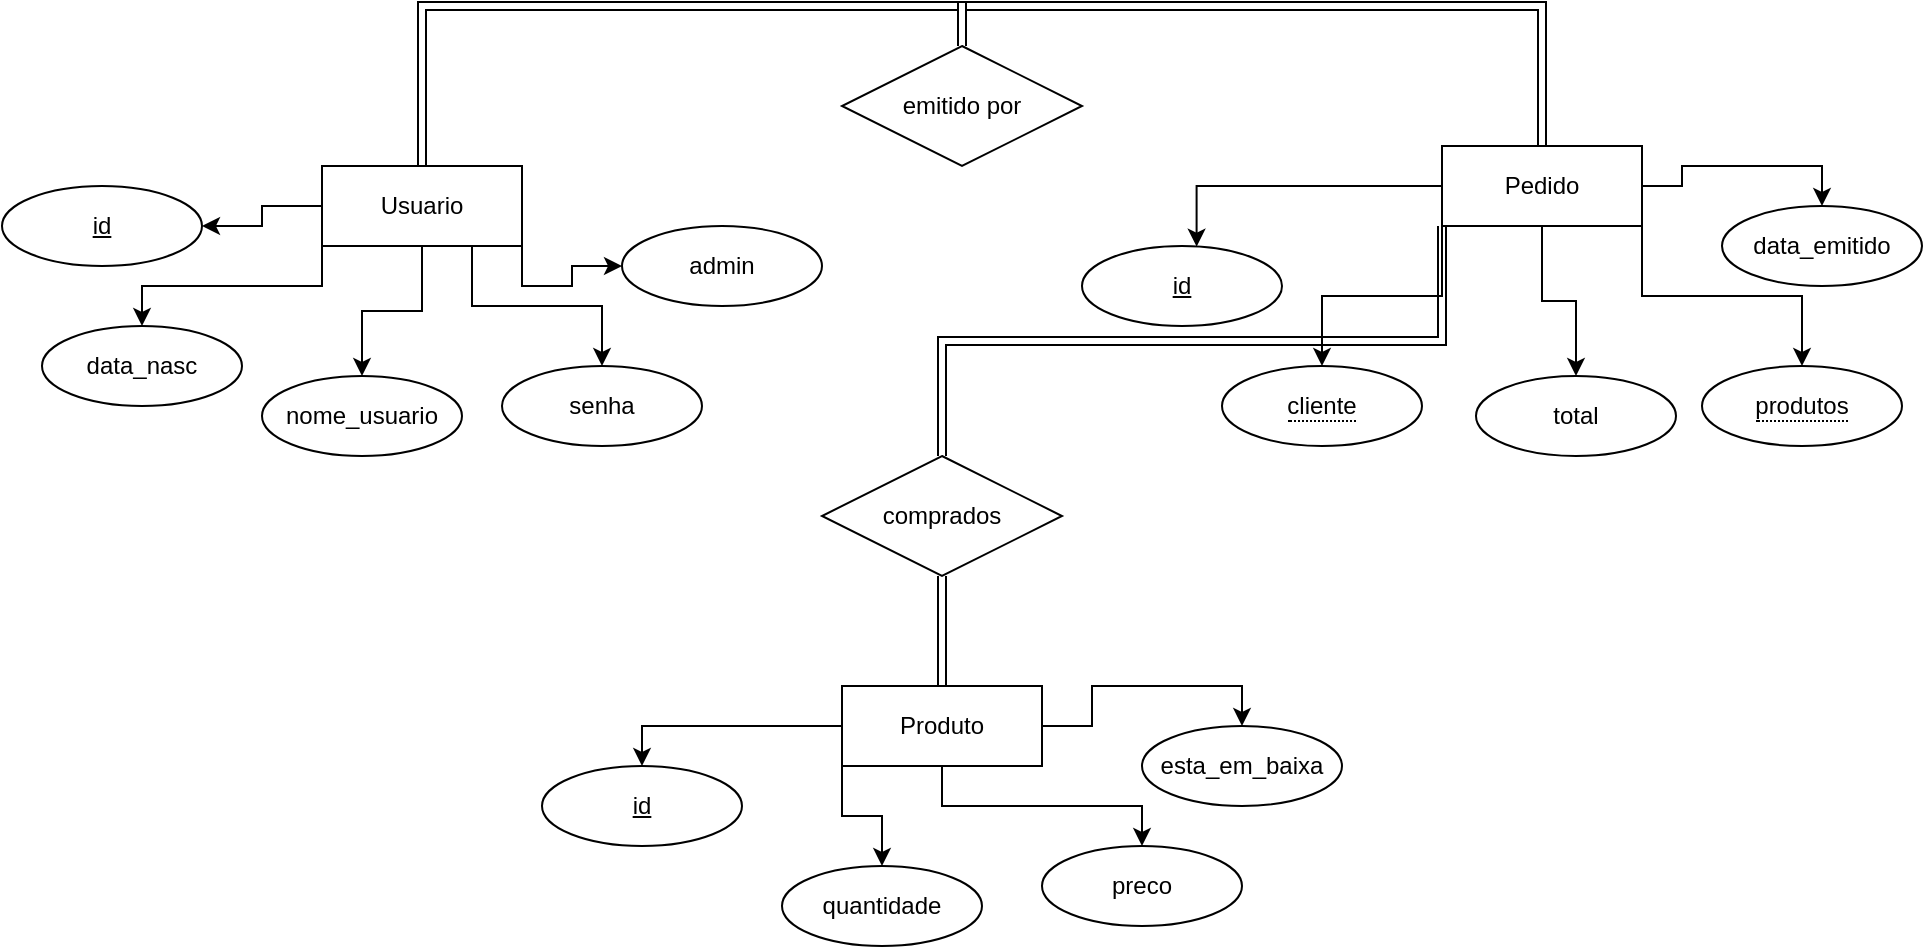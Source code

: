 <mxfile version="21.7.5" type="device">
  <diagram id="C5RBs43oDa-KdzZeNtuy" name="Page-1">
    <mxGraphModel dx="1009" dy="619" grid="1" gridSize="10" guides="1" tooltips="1" connect="1" arrows="1" fold="1" page="1" pageScale="1" pageWidth="827" pageHeight="1169" math="0" shadow="0">
      <root>
        <mxCell id="WIyWlLk6GJQsqaUBKTNV-0" />
        <mxCell id="WIyWlLk6GJQsqaUBKTNV-1" parent="WIyWlLk6GJQsqaUBKTNV-0" />
        <mxCell id="Tp_ZuXKNJoOYkCJ87Kme-8" style="edgeStyle=orthogonalEdgeStyle;rounded=0;orthogonalLoop=1;jettySize=auto;html=1;exitX=1;exitY=1;exitDx=0;exitDy=0;" edge="1" parent="WIyWlLk6GJQsqaUBKTNV-1" source="Tp_ZuXKNJoOYkCJ87Kme-0" target="Tp_ZuXKNJoOYkCJ87Kme-6">
          <mxGeometry relative="1" as="geometry" />
        </mxCell>
        <mxCell id="Tp_ZuXKNJoOYkCJ87Kme-9" style="edgeStyle=orthogonalEdgeStyle;rounded=0;orthogonalLoop=1;jettySize=auto;html=1;exitX=0.75;exitY=1;exitDx=0;exitDy=0;entryX=0.5;entryY=0;entryDx=0;entryDy=0;" edge="1" parent="WIyWlLk6GJQsqaUBKTNV-1" source="Tp_ZuXKNJoOYkCJ87Kme-0" target="Tp_ZuXKNJoOYkCJ87Kme-5">
          <mxGeometry relative="1" as="geometry" />
        </mxCell>
        <mxCell id="Tp_ZuXKNJoOYkCJ87Kme-10" style="edgeStyle=orthogonalEdgeStyle;rounded=0;orthogonalLoop=1;jettySize=auto;html=1;exitX=0.5;exitY=1;exitDx=0;exitDy=0;entryX=0.5;entryY=0;entryDx=0;entryDy=0;" edge="1" parent="WIyWlLk6GJQsqaUBKTNV-1" source="Tp_ZuXKNJoOYkCJ87Kme-0" target="Tp_ZuXKNJoOYkCJ87Kme-4">
          <mxGeometry relative="1" as="geometry" />
        </mxCell>
        <mxCell id="Tp_ZuXKNJoOYkCJ87Kme-11" style="edgeStyle=orthogonalEdgeStyle;rounded=0;orthogonalLoop=1;jettySize=auto;html=1;exitX=0;exitY=1;exitDx=0;exitDy=0;entryX=0.5;entryY=0;entryDx=0;entryDy=0;" edge="1" parent="WIyWlLk6GJQsqaUBKTNV-1" source="Tp_ZuXKNJoOYkCJ87Kme-0" target="Tp_ZuXKNJoOYkCJ87Kme-7">
          <mxGeometry relative="1" as="geometry" />
        </mxCell>
        <mxCell id="Tp_ZuXKNJoOYkCJ87Kme-12" style="edgeStyle=orthogonalEdgeStyle;rounded=0;orthogonalLoop=1;jettySize=auto;html=1;exitX=0;exitY=0.5;exitDx=0;exitDy=0;entryX=1;entryY=0.5;entryDx=0;entryDy=0;" edge="1" parent="WIyWlLk6GJQsqaUBKTNV-1" source="Tp_ZuXKNJoOYkCJ87Kme-0" target="Tp_ZuXKNJoOYkCJ87Kme-3">
          <mxGeometry relative="1" as="geometry" />
        </mxCell>
        <mxCell id="Tp_ZuXKNJoOYkCJ87Kme-0" value="Usuario" style="whiteSpace=wrap;html=1;align=center;" vertex="1" parent="WIyWlLk6GJQsqaUBKTNV-1">
          <mxGeometry x="510" y="360" width="100" height="40" as="geometry" />
        </mxCell>
        <mxCell id="Tp_ZuXKNJoOYkCJ87Kme-22" style="edgeStyle=orthogonalEdgeStyle;rounded=0;orthogonalLoop=1;jettySize=auto;html=1;exitX=0;exitY=0.5;exitDx=0;exitDy=0;entryX=0.573;entryY=0.008;entryDx=0;entryDy=0;entryPerimeter=0;" edge="1" parent="WIyWlLk6GJQsqaUBKTNV-1" source="Tp_ZuXKNJoOYkCJ87Kme-1" target="Tp_ZuXKNJoOYkCJ87Kme-13">
          <mxGeometry relative="1" as="geometry" />
        </mxCell>
        <mxCell id="Tp_ZuXKNJoOYkCJ87Kme-23" style="edgeStyle=orthogonalEdgeStyle;rounded=0;orthogonalLoop=1;jettySize=auto;html=1;exitX=0;exitY=1;exitDx=0;exitDy=0;entryX=0.5;entryY=0;entryDx=0;entryDy=0;" edge="1" parent="WIyWlLk6GJQsqaUBKTNV-1" source="Tp_ZuXKNJoOYkCJ87Kme-1" target="Tp_ZuXKNJoOYkCJ87Kme-15">
          <mxGeometry relative="1" as="geometry" />
        </mxCell>
        <mxCell id="Tp_ZuXKNJoOYkCJ87Kme-24" style="edgeStyle=orthogonalEdgeStyle;rounded=0;orthogonalLoop=1;jettySize=auto;html=1;exitX=0.5;exitY=1;exitDx=0;exitDy=0;" edge="1" parent="WIyWlLk6GJQsqaUBKTNV-1" source="Tp_ZuXKNJoOYkCJ87Kme-1" target="Tp_ZuXKNJoOYkCJ87Kme-20">
          <mxGeometry relative="1" as="geometry" />
        </mxCell>
        <mxCell id="Tp_ZuXKNJoOYkCJ87Kme-25" style="edgeStyle=orthogonalEdgeStyle;rounded=0;orthogonalLoop=1;jettySize=auto;html=1;exitX=1;exitY=1;exitDx=0;exitDy=0;entryX=0.5;entryY=0;entryDx=0;entryDy=0;" edge="1" parent="WIyWlLk6GJQsqaUBKTNV-1" source="Tp_ZuXKNJoOYkCJ87Kme-1" target="Tp_ZuXKNJoOYkCJ87Kme-18">
          <mxGeometry relative="1" as="geometry" />
        </mxCell>
        <mxCell id="Tp_ZuXKNJoOYkCJ87Kme-26" style="edgeStyle=orthogonalEdgeStyle;rounded=0;orthogonalLoop=1;jettySize=auto;html=1;exitX=1;exitY=0.5;exitDx=0;exitDy=0;entryX=0.5;entryY=0;entryDx=0;entryDy=0;" edge="1" parent="WIyWlLk6GJQsqaUBKTNV-1" source="Tp_ZuXKNJoOYkCJ87Kme-1" target="Tp_ZuXKNJoOYkCJ87Kme-16">
          <mxGeometry relative="1" as="geometry" />
        </mxCell>
        <mxCell id="Tp_ZuXKNJoOYkCJ87Kme-41" style="edgeStyle=orthogonalEdgeStyle;rounded=0;orthogonalLoop=1;jettySize=auto;html=1;exitX=0.5;exitY=0;exitDx=0;exitDy=0;entryX=0.5;entryY=0;entryDx=0;entryDy=0;shape=link;" edge="1" parent="WIyWlLk6GJQsqaUBKTNV-1" source="Tp_ZuXKNJoOYkCJ87Kme-42" target="Tp_ZuXKNJoOYkCJ87Kme-0">
          <mxGeometry relative="1" as="geometry" />
        </mxCell>
        <mxCell id="Tp_ZuXKNJoOYkCJ87Kme-1" value="Pedido" style="whiteSpace=wrap;html=1;align=center;" vertex="1" parent="WIyWlLk6GJQsqaUBKTNV-1">
          <mxGeometry x="1070" y="350" width="100" height="40" as="geometry" />
        </mxCell>
        <mxCell id="Tp_ZuXKNJoOYkCJ87Kme-31" style="edgeStyle=orthogonalEdgeStyle;rounded=0;orthogonalLoop=1;jettySize=auto;html=1;exitX=0;exitY=0.5;exitDx=0;exitDy=0;entryX=0.5;entryY=0;entryDx=0;entryDy=0;" edge="1" parent="WIyWlLk6GJQsqaUBKTNV-1" source="Tp_ZuXKNJoOYkCJ87Kme-2" target="Tp_ZuXKNJoOYkCJ87Kme-27">
          <mxGeometry relative="1" as="geometry" />
        </mxCell>
        <mxCell id="Tp_ZuXKNJoOYkCJ87Kme-32" style="edgeStyle=orthogonalEdgeStyle;rounded=0;orthogonalLoop=1;jettySize=auto;html=1;exitX=0;exitY=1;exitDx=0;exitDy=0;entryX=0.5;entryY=0;entryDx=0;entryDy=0;" edge="1" parent="WIyWlLk6GJQsqaUBKTNV-1" source="Tp_ZuXKNJoOYkCJ87Kme-2" target="Tp_ZuXKNJoOYkCJ87Kme-28">
          <mxGeometry relative="1" as="geometry" />
        </mxCell>
        <mxCell id="Tp_ZuXKNJoOYkCJ87Kme-33" style="edgeStyle=orthogonalEdgeStyle;rounded=0;orthogonalLoop=1;jettySize=auto;html=1;exitX=0.5;exitY=1;exitDx=0;exitDy=0;entryX=0.5;entryY=0;entryDx=0;entryDy=0;" edge="1" parent="WIyWlLk6GJQsqaUBKTNV-1" source="Tp_ZuXKNJoOYkCJ87Kme-2" target="Tp_ZuXKNJoOYkCJ87Kme-29">
          <mxGeometry relative="1" as="geometry" />
        </mxCell>
        <mxCell id="Tp_ZuXKNJoOYkCJ87Kme-34" style="edgeStyle=orthogonalEdgeStyle;rounded=0;orthogonalLoop=1;jettySize=auto;html=1;exitX=1;exitY=0.5;exitDx=0;exitDy=0;entryX=0.5;entryY=0;entryDx=0;entryDy=0;" edge="1" parent="WIyWlLk6GJQsqaUBKTNV-1" source="Tp_ZuXKNJoOYkCJ87Kme-2" target="Tp_ZuXKNJoOYkCJ87Kme-30">
          <mxGeometry relative="1" as="geometry" />
        </mxCell>
        <mxCell id="Tp_ZuXKNJoOYkCJ87Kme-2" value="Produto" style="whiteSpace=wrap;html=1;align=center;" vertex="1" parent="WIyWlLk6GJQsqaUBKTNV-1">
          <mxGeometry x="770" y="620" width="100" height="40" as="geometry" />
        </mxCell>
        <mxCell id="Tp_ZuXKNJoOYkCJ87Kme-3" value="id" style="ellipse;whiteSpace=wrap;html=1;align=center;fontStyle=4;" vertex="1" parent="WIyWlLk6GJQsqaUBKTNV-1">
          <mxGeometry x="350" y="370" width="100" height="40" as="geometry" />
        </mxCell>
        <mxCell id="Tp_ZuXKNJoOYkCJ87Kme-4" value="nome_usuario" style="ellipse;whiteSpace=wrap;html=1;align=center;" vertex="1" parent="WIyWlLk6GJQsqaUBKTNV-1">
          <mxGeometry x="480" y="465" width="100" height="40" as="geometry" />
        </mxCell>
        <mxCell id="Tp_ZuXKNJoOYkCJ87Kme-5" value="senha" style="ellipse;whiteSpace=wrap;html=1;align=center;" vertex="1" parent="WIyWlLk6GJQsqaUBKTNV-1">
          <mxGeometry x="600" y="460" width="100" height="40" as="geometry" />
        </mxCell>
        <mxCell id="Tp_ZuXKNJoOYkCJ87Kme-6" value="admin" style="ellipse;whiteSpace=wrap;html=1;align=center;" vertex="1" parent="WIyWlLk6GJQsqaUBKTNV-1">
          <mxGeometry x="660" y="390" width="100" height="40" as="geometry" />
        </mxCell>
        <mxCell id="Tp_ZuXKNJoOYkCJ87Kme-7" value="data_nasc" style="ellipse;whiteSpace=wrap;html=1;align=center;" vertex="1" parent="WIyWlLk6GJQsqaUBKTNV-1">
          <mxGeometry x="370" y="440" width="100" height="40" as="geometry" />
        </mxCell>
        <mxCell id="Tp_ZuXKNJoOYkCJ87Kme-13" value="id" style="ellipse;whiteSpace=wrap;html=1;align=center;fontStyle=4;" vertex="1" parent="WIyWlLk6GJQsqaUBKTNV-1">
          <mxGeometry x="890" y="400" width="100" height="40" as="geometry" />
        </mxCell>
        <mxCell id="Tp_ZuXKNJoOYkCJ87Kme-15" value="&lt;span style=&quot;border-bottom: 1px dotted&quot;&gt;cliente&lt;/span&gt;" style="ellipse;whiteSpace=wrap;html=1;align=center;" vertex="1" parent="WIyWlLk6GJQsqaUBKTNV-1">
          <mxGeometry x="960" y="460" width="100" height="40" as="geometry" />
        </mxCell>
        <mxCell id="Tp_ZuXKNJoOYkCJ87Kme-16" value="data_emitido" style="ellipse;whiteSpace=wrap;html=1;align=center;" vertex="1" parent="WIyWlLk6GJQsqaUBKTNV-1">
          <mxGeometry x="1210" y="380" width="100" height="40" as="geometry" />
        </mxCell>
        <mxCell id="Tp_ZuXKNJoOYkCJ87Kme-18" value="&lt;span style=&quot;border-bottom: 1px dotted&quot;&gt;produtos&lt;/span&gt;" style="ellipse;whiteSpace=wrap;html=1;align=center;" vertex="1" parent="WIyWlLk6GJQsqaUBKTNV-1">
          <mxGeometry x="1200" y="460" width="100" height="40" as="geometry" />
        </mxCell>
        <mxCell id="Tp_ZuXKNJoOYkCJ87Kme-20" value="total" style="ellipse;whiteSpace=wrap;html=1;align=center;" vertex="1" parent="WIyWlLk6GJQsqaUBKTNV-1">
          <mxGeometry x="1087" y="465" width="100" height="40" as="geometry" />
        </mxCell>
        <mxCell id="Tp_ZuXKNJoOYkCJ87Kme-27" value="id" style="ellipse;whiteSpace=wrap;html=1;align=center;fontStyle=4;" vertex="1" parent="WIyWlLk6GJQsqaUBKTNV-1">
          <mxGeometry x="620" y="660" width="100" height="40" as="geometry" />
        </mxCell>
        <mxCell id="Tp_ZuXKNJoOYkCJ87Kme-28" value="quantidade" style="ellipse;whiteSpace=wrap;html=1;align=center;" vertex="1" parent="WIyWlLk6GJQsqaUBKTNV-1">
          <mxGeometry x="740" y="710" width="100" height="40" as="geometry" />
        </mxCell>
        <mxCell id="Tp_ZuXKNJoOYkCJ87Kme-29" value="preco" style="ellipse;whiteSpace=wrap;html=1;align=center;" vertex="1" parent="WIyWlLk6GJQsqaUBKTNV-1">
          <mxGeometry x="870" y="700" width="100" height="40" as="geometry" />
        </mxCell>
        <mxCell id="Tp_ZuXKNJoOYkCJ87Kme-30" value="esta_em_baixa" style="ellipse;whiteSpace=wrap;html=1;align=center;" vertex="1" parent="WIyWlLk6GJQsqaUBKTNV-1">
          <mxGeometry x="920" y="640" width="100" height="40" as="geometry" />
        </mxCell>
        <mxCell id="Tp_ZuXKNJoOYkCJ87Kme-43" value="" style="edgeStyle=orthogonalEdgeStyle;rounded=0;orthogonalLoop=1;jettySize=auto;html=1;exitX=0.5;exitY=0;exitDx=0;exitDy=0;entryX=0.5;entryY=0;entryDx=0;entryDy=0;shape=link;" edge="1" parent="WIyWlLk6GJQsqaUBKTNV-1" source="Tp_ZuXKNJoOYkCJ87Kme-1" target="Tp_ZuXKNJoOYkCJ87Kme-42">
          <mxGeometry relative="1" as="geometry">
            <mxPoint x="1120" y="350" as="sourcePoint" />
            <mxPoint x="560" y="360" as="targetPoint" />
          </mxGeometry>
        </mxCell>
        <mxCell id="Tp_ZuXKNJoOYkCJ87Kme-42" value="emitido por" style="shape=rhombus;perimeter=rhombusPerimeter;whiteSpace=wrap;html=1;align=center;" vertex="1" parent="WIyWlLk6GJQsqaUBKTNV-1">
          <mxGeometry x="770" y="300" width="120" height="60" as="geometry" />
        </mxCell>
        <mxCell id="Tp_ZuXKNJoOYkCJ87Kme-45" value="" style="edgeStyle=orthogonalEdgeStyle;rounded=0;orthogonalLoop=1;jettySize=auto;html=1;exitX=0;exitY=1;exitDx=0;exitDy=0;entryX=0.5;entryY=0;entryDx=0;entryDy=0;shape=link;" edge="1" parent="WIyWlLk6GJQsqaUBKTNV-1" source="Tp_ZuXKNJoOYkCJ87Kme-1" target="Tp_ZuXKNJoOYkCJ87Kme-44">
          <mxGeometry relative="1" as="geometry">
            <mxPoint x="1070" y="390" as="sourcePoint" />
            <mxPoint x="820" y="620" as="targetPoint" />
          </mxGeometry>
        </mxCell>
        <mxCell id="Tp_ZuXKNJoOYkCJ87Kme-46" style="edgeStyle=orthogonalEdgeStyle;rounded=0;orthogonalLoop=1;jettySize=auto;html=1;exitX=0.5;exitY=1;exitDx=0;exitDy=0;entryX=0.5;entryY=0;entryDx=0;entryDy=0;shape=link;" edge="1" parent="WIyWlLk6GJQsqaUBKTNV-1" source="Tp_ZuXKNJoOYkCJ87Kme-44" target="Tp_ZuXKNJoOYkCJ87Kme-2">
          <mxGeometry relative="1" as="geometry" />
        </mxCell>
        <mxCell id="Tp_ZuXKNJoOYkCJ87Kme-44" value="comprados" style="shape=rhombus;perimeter=rhombusPerimeter;whiteSpace=wrap;html=1;align=center;" vertex="1" parent="WIyWlLk6GJQsqaUBKTNV-1">
          <mxGeometry x="760" y="505" width="120" height="60" as="geometry" />
        </mxCell>
      </root>
    </mxGraphModel>
  </diagram>
</mxfile>
